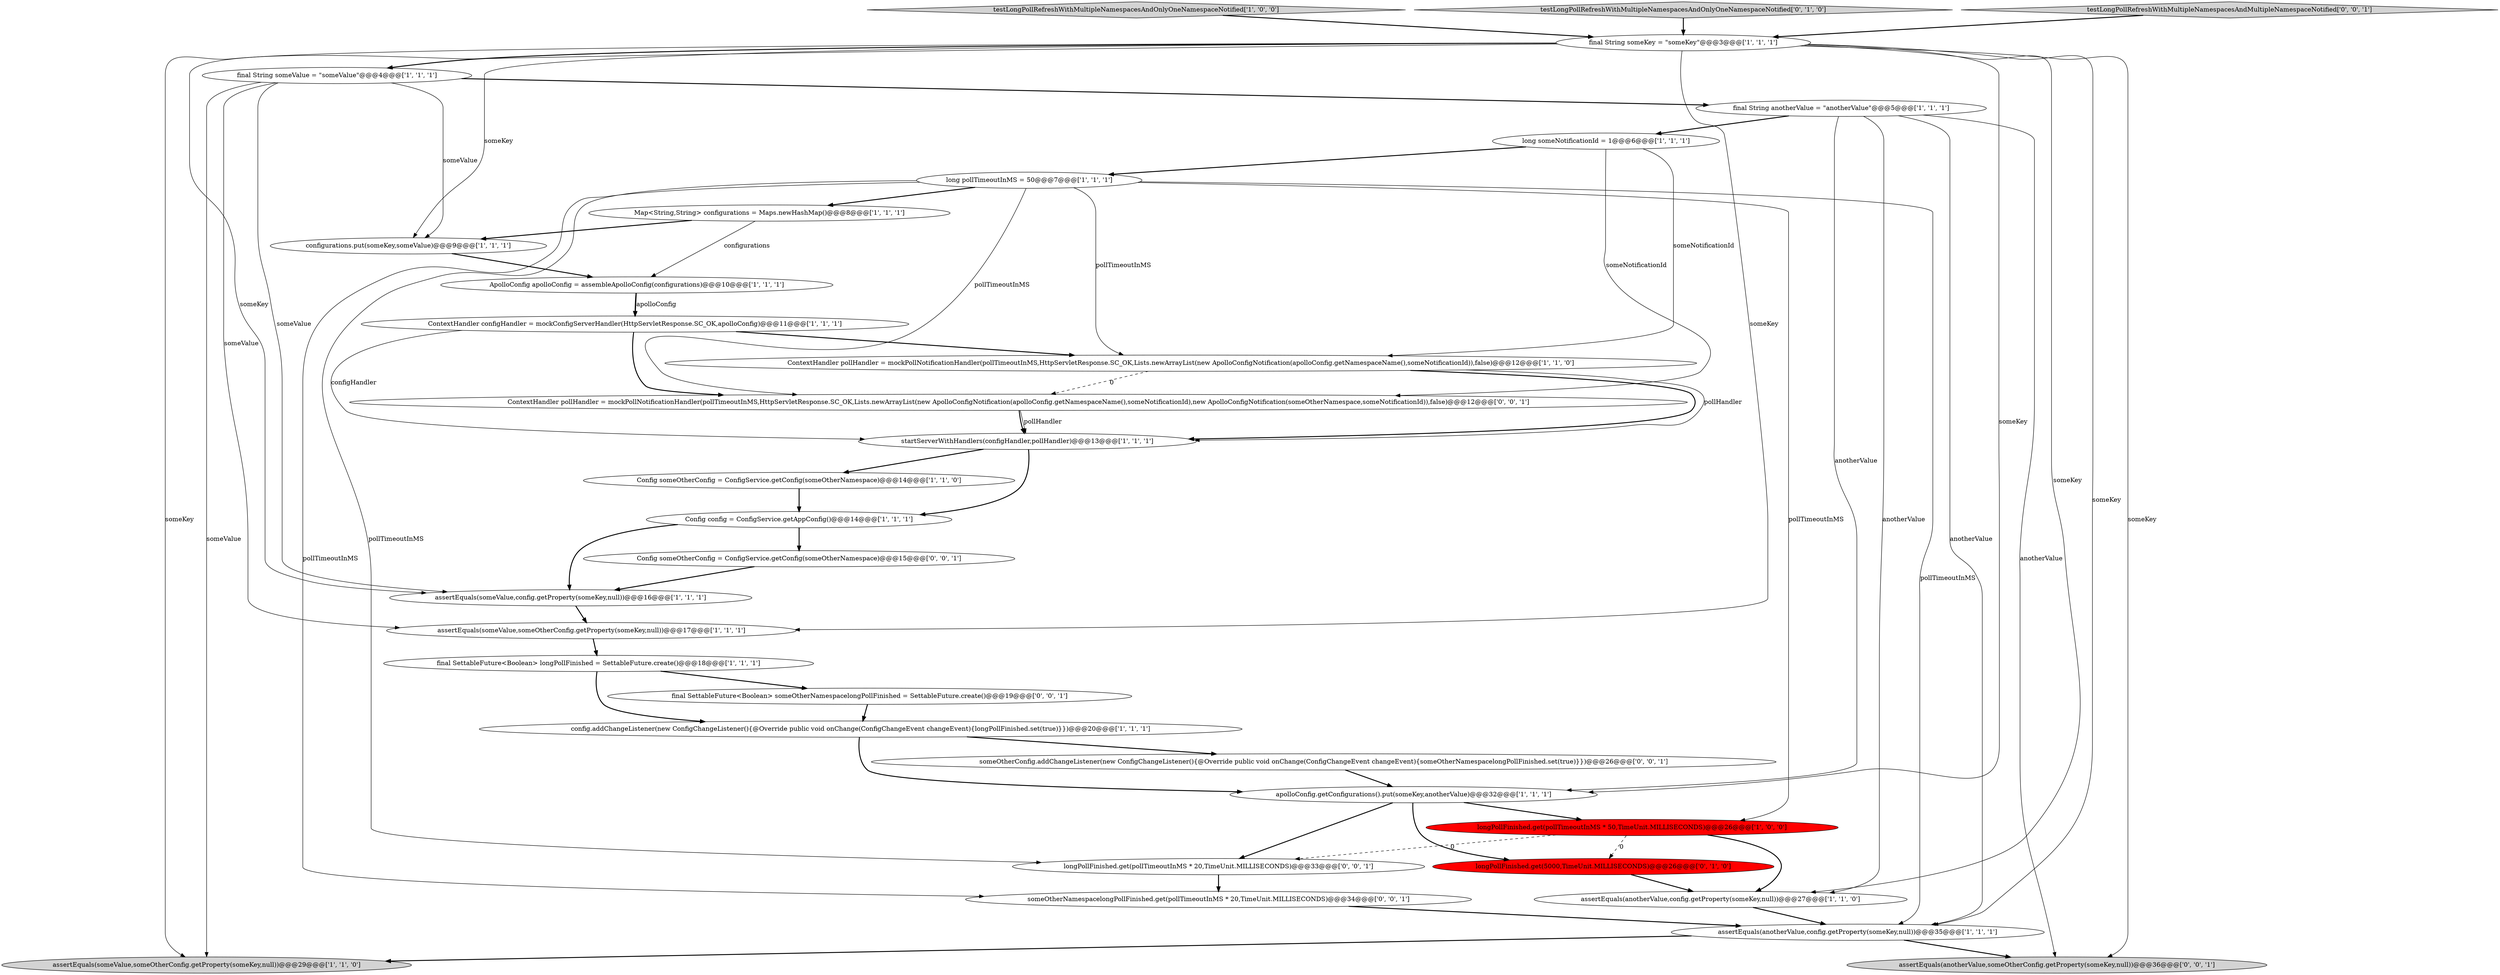 digraph {
7 [style = filled, label = "ContextHandler pollHandler = mockPollNotificationHandler(pollTimeoutInMS,HttpServletResponse.SC_OK,Lists.newArrayList(new ApolloConfigNotification(apolloConfig.getNamespaceName(),someNotificationId)),false)@@@12@@@['1', '1', '0']", fillcolor = white, shape = ellipse image = "AAA0AAABBB1BBB"];
18 [style = filled, label = "testLongPollRefreshWithMultipleNamespacesAndOnlyOneNamespaceNotified['1', '0', '0']", fillcolor = lightgray, shape = diamond image = "AAA0AAABBB1BBB"];
22 [style = filled, label = "final String anotherValue = \"anotherValue\"@@@5@@@['1', '1', '1']", fillcolor = white, shape = ellipse image = "AAA0AAABBB1BBB"];
13 [style = filled, label = "assertEquals(someValue,someOtherConfig.getProperty(someKey,null))@@@17@@@['1', '1', '1']", fillcolor = white, shape = ellipse image = "AAA0AAABBB1BBB"];
10 [style = filled, label = "configurations.put(someKey,someValue)@@@9@@@['1', '1', '1']", fillcolor = white, shape = ellipse image = "AAA0AAABBB1BBB"];
24 [style = filled, label = "testLongPollRefreshWithMultipleNamespacesAndOnlyOneNamespaceNotified['0', '1', '0']", fillcolor = lightgray, shape = diamond image = "AAA0AAABBB2BBB"];
2 [style = filled, label = "config.addChangeListener(new ConfigChangeListener(){@Override public void onChange(ConfigChangeEvent changeEvent){longPollFinished.set(true)}})@@@20@@@['1', '1', '1']", fillcolor = white, shape = ellipse image = "AAA0AAABBB1BBB"];
0 [style = filled, label = "startServerWithHandlers(configHandler,pollHandler)@@@13@@@['1', '1', '1']", fillcolor = white, shape = ellipse image = "AAA0AAABBB1BBB"];
15 [style = filled, label = "assertEquals(someValue,someOtherConfig.getProperty(someKey,null))@@@29@@@['1', '1', '0']", fillcolor = lightgray, shape = ellipse image = "AAA0AAABBB1BBB"];
31 [style = filled, label = "Config someOtherConfig = ConfigService.getConfig(someOtherNamespace)@@@15@@@['0', '0', '1']", fillcolor = white, shape = ellipse image = "AAA0AAABBB3BBB"];
19 [style = filled, label = "final SettableFuture<Boolean> longPollFinished = SettableFuture.create()@@@18@@@['1', '1', '1']", fillcolor = white, shape = ellipse image = "AAA0AAABBB1BBB"];
1 [style = filled, label = "ApolloConfig apolloConfig = assembleApolloConfig(configurations)@@@10@@@['1', '1', '1']", fillcolor = white, shape = ellipse image = "AAA0AAABBB1BBB"];
11 [style = filled, label = "final String someKey = \"someKey\"@@@3@@@['1', '1', '1']", fillcolor = white, shape = ellipse image = "AAA0AAABBB1BBB"];
30 [style = filled, label = "longPollFinished.get(pollTimeoutInMS * 20,TimeUnit.MILLISECONDS)@@@33@@@['0', '0', '1']", fillcolor = white, shape = ellipse image = "AAA0AAABBB3BBB"];
4 [style = filled, label = "final String someValue = \"someValue\"@@@4@@@['1', '1', '1']", fillcolor = white, shape = ellipse image = "AAA0AAABBB1BBB"];
3 [style = filled, label = "Config config = ConfigService.getAppConfig()@@@14@@@['1', '1', '1']", fillcolor = white, shape = ellipse image = "AAA0AAABBB1BBB"];
12 [style = filled, label = "ContextHandler configHandler = mockConfigServerHandler(HttpServletResponse.SC_OK,apolloConfig)@@@11@@@['1', '1', '1']", fillcolor = white, shape = ellipse image = "AAA0AAABBB1BBB"];
6 [style = filled, label = "Map<String,String> configurations = Maps.newHashMap()@@@8@@@['1', '1', '1']", fillcolor = white, shape = ellipse image = "AAA0AAABBB1BBB"];
14 [style = filled, label = "long pollTimeoutInMS = 50@@@7@@@['1', '1', '1']", fillcolor = white, shape = ellipse image = "AAA0AAABBB1BBB"];
25 [style = filled, label = "someOtherNamespacelongPollFinished.get(pollTimeoutInMS * 20,TimeUnit.MILLISECONDS)@@@34@@@['0', '0', '1']", fillcolor = white, shape = ellipse image = "AAA0AAABBB3BBB"];
5 [style = filled, label = "assertEquals(someValue,config.getProperty(someKey,null))@@@16@@@['1', '1', '1']", fillcolor = white, shape = ellipse image = "AAA0AAABBB1BBB"];
17 [style = filled, label = "apolloConfig.getConfigurations().put(someKey,anotherValue)@@@32@@@['1', '1', '1']", fillcolor = white, shape = ellipse image = "AAA0AAABBB1BBB"];
8 [style = filled, label = "Config someOtherConfig = ConfigService.getConfig(someOtherNamespace)@@@14@@@['1', '1', '0']", fillcolor = white, shape = ellipse image = "AAA0AAABBB1BBB"];
16 [style = filled, label = "assertEquals(anotherValue,config.getProperty(someKey,null))@@@27@@@['1', '1', '0']", fillcolor = white, shape = ellipse image = "AAA0AAABBB1BBB"];
29 [style = filled, label = "someOtherConfig.addChangeListener(new ConfigChangeListener(){@Override public void onChange(ConfigChangeEvent changeEvent){someOtherNamespacelongPollFinished.set(true)}})@@@26@@@['0', '0', '1']", fillcolor = white, shape = ellipse image = "AAA0AAABBB3BBB"];
26 [style = filled, label = "assertEquals(anotherValue,someOtherConfig.getProperty(someKey,null))@@@36@@@['0', '0', '1']", fillcolor = lightgray, shape = ellipse image = "AAA0AAABBB3BBB"];
21 [style = filled, label = "assertEquals(anotherValue,config.getProperty(someKey,null))@@@35@@@['1', '1', '1']", fillcolor = white, shape = ellipse image = "AAA0AAABBB1BBB"];
27 [style = filled, label = "final SettableFuture<Boolean> someOtherNamespacelongPollFinished = SettableFuture.create()@@@19@@@['0', '0', '1']", fillcolor = white, shape = ellipse image = "AAA0AAABBB3BBB"];
9 [style = filled, label = "longPollFinished.get(pollTimeoutInMS * 50,TimeUnit.MILLISECONDS)@@@26@@@['1', '0', '0']", fillcolor = red, shape = ellipse image = "AAA1AAABBB1BBB"];
28 [style = filled, label = "ContextHandler pollHandler = mockPollNotificationHandler(pollTimeoutInMS,HttpServletResponse.SC_OK,Lists.newArrayList(new ApolloConfigNotification(apolloConfig.getNamespaceName(),someNotificationId),new ApolloConfigNotification(someOtherNamespace,someNotificationId)),false)@@@12@@@['0', '0', '1']", fillcolor = white, shape = ellipse image = "AAA0AAABBB3BBB"];
20 [style = filled, label = "long someNotificationId = 1@@@6@@@['1', '1', '1']", fillcolor = white, shape = ellipse image = "AAA0AAABBB1BBB"];
32 [style = filled, label = "testLongPollRefreshWithMultipleNamespacesAndMultipleNamespaceNotified['0', '0', '1']", fillcolor = lightgray, shape = diamond image = "AAA0AAABBB3BBB"];
23 [style = filled, label = "longPollFinished.get(5000,TimeUnit.MILLISECONDS)@@@26@@@['0', '1', '0']", fillcolor = red, shape = ellipse image = "AAA1AAABBB2BBB"];
2->17 [style = bold, label=""];
0->3 [style = bold, label=""];
11->17 [style = solid, label="someKey"];
11->15 [style = solid, label="someKey"];
6->1 [style = solid, label="configurations"];
23->16 [style = bold, label=""];
29->17 [style = bold, label=""];
22->17 [style = solid, label="anotherValue"];
20->28 [style = solid, label="someNotificationId"];
28->0 [style = solid, label="pollHandler"];
12->28 [style = bold, label=""];
14->7 [style = solid, label="pollTimeoutInMS"];
4->5 [style = solid, label="someValue"];
11->26 [style = solid, label="someKey"];
14->30 [style = solid, label="pollTimeoutInMS"];
14->28 [style = solid, label="pollTimeoutInMS"];
14->25 [style = solid, label="pollTimeoutInMS"];
3->31 [style = bold, label=""];
21->15 [style = bold, label=""];
17->9 [style = bold, label=""];
31->5 [style = bold, label=""];
11->4 [style = bold, label=""];
8->3 [style = bold, label=""];
18->11 [style = bold, label=""];
11->5 [style = solid, label="someKey"];
22->16 [style = solid, label="anotherValue"];
30->25 [style = bold, label=""];
20->14 [style = bold, label=""];
7->0 [style = bold, label=""];
17->30 [style = bold, label=""];
19->2 [style = bold, label=""];
4->13 [style = solid, label="someValue"];
17->23 [style = bold, label=""];
12->7 [style = bold, label=""];
9->16 [style = bold, label=""];
9->23 [style = dashed, label="0"];
7->0 [style = solid, label="pollHandler"];
28->0 [style = bold, label=""];
21->26 [style = bold, label=""];
3->5 [style = bold, label=""];
13->19 [style = bold, label=""];
4->10 [style = solid, label="someValue"];
22->20 [style = bold, label=""];
7->28 [style = dashed, label="0"];
11->16 [style = solid, label="someKey"];
24->11 [style = bold, label=""];
16->21 [style = bold, label=""];
5->13 [style = bold, label=""];
6->10 [style = bold, label=""];
19->27 [style = bold, label=""];
4->15 [style = solid, label="someValue"];
11->10 [style = solid, label="someKey"];
0->8 [style = bold, label=""];
1->12 [style = bold, label=""];
12->0 [style = solid, label="configHandler"];
20->7 [style = solid, label="someNotificationId"];
1->12 [style = solid, label="apolloConfig"];
14->21 [style = solid, label="pollTimeoutInMS"];
9->30 [style = dashed, label="0"];
10->1 [style = bold, label=""];
2->29 [style = bold, label=""];
32->11 [style = bold, label=""];
22->21 [style = solid, label="anotherValue"];
4->22 [style = bold, label=""];
14->6 [style = bold, label=""];
27->2 [style = bold, label=""];
22->26 [style = solid, label="anotherValue"];
25->21 [style = bold, label=""];
14->9 [style = solid, label="pollTimeoutInMS"];
11->13 [style = solid, label="someKey"];
11->21 [style = solid, label="someKey"];
}
